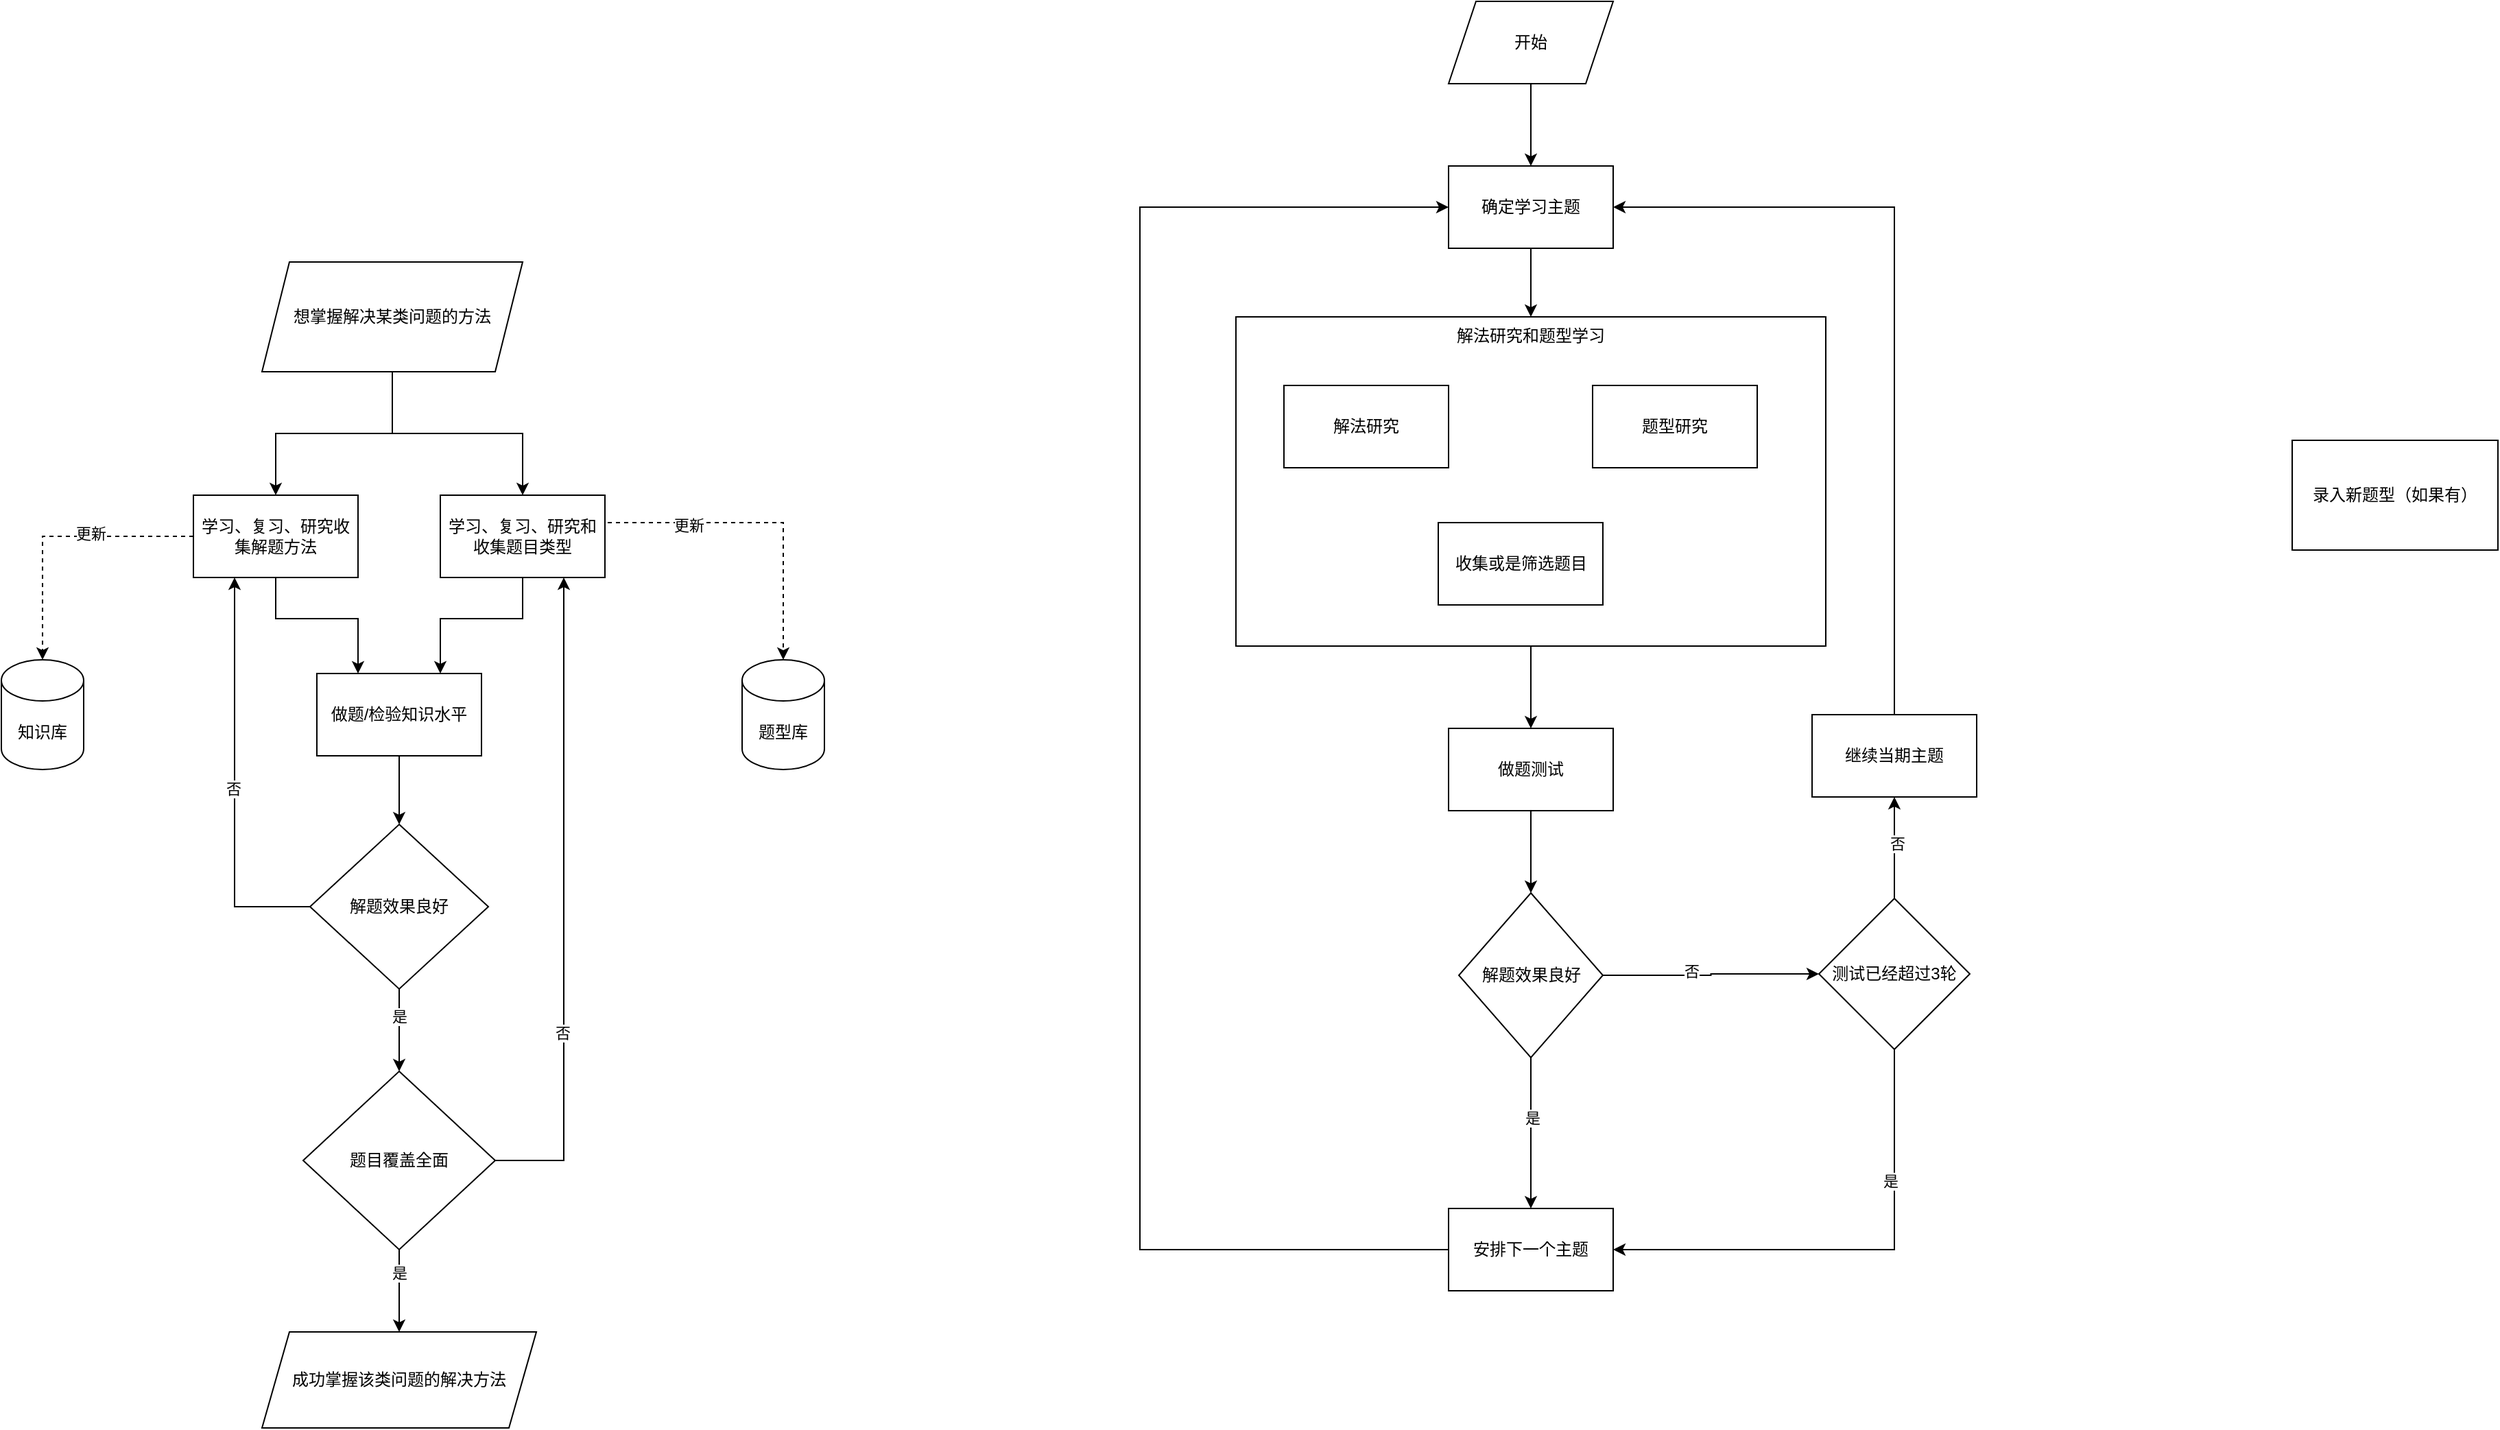 <mxfile version="21.6.6" type="github">
  <diagram name="Page-1" id="2tTZSiHK8Q8oS2EFRTSw">
    <mxGraphModel dx="2170" dy="1820" grid="1" gridSize="10" guides="1" tooltips="1" connect="1" arrows="1" fold="1" page="1" pageScale="1" pageWidth="850" pageHeight="1100" math="0" shadow="0">
      <root>
        <mxCell id="0" />
        <mxCell id="1" parent="0" />
        <mxCell id="xQsGnUh2JY2phNRqBCsC-45" style="edgeStyle=orthogonalEdgeStyle;rounded=0;orthogonalLoop=1;jettySize=auto;html=1;entryX=0.5;entryY=0;entryDx=0;entryDy=0;" parent="1" source="xQsGnUh2JY2phNRqBCsC-1" target="xQsGnUh2JY2phNRqBCsC-34" edge="1">
          <mxGeometry relative="1" as="geometry" />
        </mxCell>
        <mxCell id="xQsGnUh2JY2phNRqBCsC-1" value="做题/检验知识水平" style="rounded=0;whiteSpace=wrap;html=1;" parent="1" vertex="1">
          <mxGeometry x="10" y="370" width="120" height="60" as="geometry" />
        </mxCell>
        <mxCell id="xQsGnUh2JY2phNRqBCsC-11" style="edgeStyle=orthogonalEdgeStyle;rounded=0;orthogonalLoop=1;jettySize=auto;html=1;entryX=0.5;entryY=0;entryDx=0;entryDy=0;entryPerimeter=0;dashed=1;exitX=0.75;exitY=1;exitDx=0;exitDy=0;" parent="1" source="xQsGnUh2JY2phNRqBCsC-31" target="xQsGnUh2JY2phNRqBCsC-10" edge="1">
          <mxGeometry relative="1" as="geometry">
            <mxPoint x="300" y="580.0" as="sourcePoint" />
            <Array as="points">
              <mxPoint x="190" y="260" />
              <mxPoint x="350" y="260" />
            </Array>
          </mxGeometry>
        </mxCell>
        <mxCell id="xQsGnUh2JY2phNRqBCsC-12" value="更新" style="edgeLabel;html=1;align=center;verticalAlign=middle;resizable=0;points=[];" parent="xQsGnUh2JY2phNRqBCsC-11" vertex="1" connectable="0">
          <mxGeometry x="-0.404" y="-2" relative="1" as="geometry">
            <mxPoint x="41" as="offset" />
          </mxGeometry>
        </mxCell>
        <mxCell id="xQsGnUh2JY2phNRqBCsC-23" style="edgeStyle=orthogonalEdgeStyle;rounded=0;orthogonalLoop=1;jettySize=auto;html=1;entryX=0.5;entryY=0;entryDx=0;entryDy=0;entryPerimeter=0;dashed=1;" parent="1" source="xQsGnUh2JY2phNRqBCsC-6" target="xQsGnUh2JY2phNRqBCsC-20" edge="1">
          <mxGeometry relative="1" as="geometry" />
        </mxCell>
        <mxCell id="xQsGnUh2JY2phNRqBCsC-24" value="更新" style="edgeLabel;html=1;align=center;verticalAlign=middle;resizable=0;points=[];" parent="xQsGnUh2JY2phNRqBCsC-23" vertex="1" connectable="0">
          <mxGeometry x="-0.243" y="-2" relative="1" as="geometry">
            <mxPoint as="offset" />
          </mxGeometry>
        </mxCell>
        <mxCell id="xQsGnUh2JY2phNRqBCsC-30" style="edgeStyle=orthogonalEdgeStyle;rounded=0;orthogonalLoop=1;jettySize=auto;html=1;entryX=0.25;entryY=0;entryDx=0;entryDy=0;" parent="1" source="xQsGnUh2JY2phNRqBCsC-6" target="xQsGnUh2JY2phNRqBCsC-1" edge="1">
          <mxGeometry relative="1" as="geometry">
            <Array as="points">
              <mxPoint x="-20" y="330" />
              <mxPoint x="40" y="330" />
            </Array>
          </mxGeometry>
        </mxCell>
        <mxCell id="xQsGnUh2JY2phNRqBCsC-6" value="学习、复习、研究收集解题方法" style="rounded=0;whiteSpace=wrap;html=1;" parent="1" vertex="1">
          <mxGeometry x="-80" y="240" width="120" height="60" as="geometry" />
        </mxCell>
        <mxCell id="xQsGnUh2JY2phNRqBCsC-10" value="题型库" style="shape=cylinder3;whiteSpace=wrap;html=1;boundedLbl=1;backgroundOutline=1;size=15;" parent="1" vertex="1">
          <mxGeometry x="320" y="360" width="60" height="80" as="geometry" />
        </mxCell>
        <mxCell id="xQsGnUh2JY2phNRqBCsC-20" value="知识库" style="shape=cylinder3;whiteSpace=wrap;html=1;boundedLbl=1;backgroundOutline=1;size=15;" parent="1" vertex="1">
          <mxGeometry x="-220" y="360" width="60" height="80" as="geometry" />
        </mxCell>
        <mxCell id="xQsGnUh2JY2phNRqBCsC-29" style="edgeStyle=orthogonalEdgeStyle;rounded=0;orthogonalLoop=1;jettySize=auto;html=1;entryX=0.5;entryY=0;entryDx=0;entryDy=0;" parent="1" source="xQsGnUh2JY2phNRqBCsC-28" target="xQsGnUh2JY2phNRqBCsC-6" edge="1">
          <mxGeometry relative="1" as="geometry" />
        </mxCell>
        <mxCell id="xQsGnUh2JY2phNRqBCsC-32" style="edgeStyle=orthogonalEdgeStyle;rounded=0;orthogonalLoop=1;jettySize=auto;html=1;" parent="1" source="xQsGnUh2JY2phNRqBCsC-28" target="xQsGnUh2JY2phNRqBCsC-31" edge="1">
          <mxGeometry relative="1" as="geometry" />
        </mxCell>
        <mxCell id="xQsGnUh2JY2phNRqBCsC-28" value="想掌握解决某类问题的方法" style="shape=parallelogram;perimeter=parallelogramPerimeter;whiteSpace=wrap;html=1;fixedSize=1;" parent="1" vertex="1">
          <mxGeometry x="-30" y="70" width="190" height="80" as="geometry" />
        </mxCell>
        <mxCell id="xQsGnUh2JY2phNRqBCsC-33" style="edgeStyle=orthogonalEdgeStyle;rounded=0;orthogonalLoop=1;jettySize=auto;html=1;entryX=0.75;entryY=0;entryDx=0;entryDy=0;exitX=0.5;exitY=1;exitDx=0;exitDy=0;" parent="1" source="xQsGnUh2JY2phNRqBCsC-31" target="xQsGnUh2JY2phNRqBCsC-1" edge="1">
          <mxGeometry relative="1" as="geometry">
            <Array as="points">
              <mxPoint x="160" y="330" />
              <mxPoint x="100" y="330" />
            </Array>
          </mxGeometry>
        </mxCell>
        <mxCell id="xQsGnUh2JY2phNRqBCsC-31" value="学习、复习、研究和收集题目类型" style="rounded=0;whiteSpace=wrap;html=1;" parent="1" vertex="1">
          <mxGeometry x="100" y="240" width="120" height="60" as="geometry" />
        </mxCell>
        <mxCell id="xQsGnUh2JY2phNRqBCsC-35" style="edgeStyle=orthogonalEdgeStyle;rounded=0;orthogonalLoop=1;jettySize=auto;html=1;entryX=0.25;entryY=1;entryDx=0;entryDy=0;" parent="1" source="xQsGnUh2JY2phNRqBCsC-34" target="xQsGnUh2JY2phNRqBCsC-6" edge="1">
          <mxGeometry relative="1" as="geometry">
            <mxPoint x="-230" y="540" as="targetPoint" />
            <Array as="points">
              <mxPoint x="-50" y="540" />
            </Array>
          </mxGeometry>
        </mxCell>
        <mxCell id="xQsGnUh2JY2phNRqBCsC-48" value="否" style="edgeLabel;html=1;align=center;verticalAlign=middle;resizable=0;points=[];" parent="xQsGnUh2JY2phNRqBCsC-35" vertex="1" connectable="0">
          <mxGeometry x="-0.04" y="1" relative="1" as="geometry">
            <mxPoint as="offset" />
          </mxGeometry>
        </mxCell>
        <mxCell id="xQsGnUh2JY2phNRqBCsC-39" style="edgeStyle=orthogonalEdgeStyle;rounded=0;orthogonalLoop=1;jettySize=auto;html=1;entryX=0.5;entryY=0;entryDx=0;entryDy=0;" parent="1" source="xQsGnUh2JY2phNRqBCsC-34" target="xQsGnUh2JY2phNRqBCsC-38" edge="1">
          <mxGeometry relative="1" as="geometry" />
        </mxCell>
        <mxCell id="xQsGnUh2JY2phNRqBCsC-46" value="是" style="edgeLabel;html=1;align=center;verticalAlign=middle;resizable=0;points=[];" parent="xQsGnUh2JY2phNRqBCsC-39" vertex="1" connectable="0">
          <mxGeometry x="-0.376" relative="1" as="geometry">
            <mxPoint y="1" as="offset" />
          </mxGeometry>
        </mxCell>
        <mxCell id="xQsGnUh2JY2phNRqBCsC-34" value="解题效果良好" style="rhombus;whiteSpace=wrap;html=1;" parent="1" vertex="1">
          <mxGeometry x="5" y="480" width="130" height="120" as="geometry" />
        </mxCell>
        <mxCell id="xQsGnUh2JY2phNRqBCsC-41" style="edgeStyle=orthogonalEdgeStyle;rounded=0;orthogonalLoop=1;jettySize=auto;html=1;entryX=0.75;entryY=1;entryDx=0;entryDy=0;" parent="1" source="xQsGnUh2JY2phNRqBCsC-38" target="xQsGnUh2JY2phNRqBCsC-31" edge="1">
          <mxGeometry relative="1" as="geometry">
            <Array as="points">
              <mxPoint x="190" y="725" />
            </Array>
          </mxGeometry>
        </mxCell>
        <mxCell id="xQsGnUh2JY2phNRqBCsC-47" value="否" style="edgeLabel;html=1;align=center;verticalAlign=middle;resizable=0;points=[];" parent="xQsGnUh2JY2phNRqBCsC-41" vertex="1" connectable="0">
          <mxGeometry x="-0.398" y="1" relative="1" as="geometry">
            <mxPoint as="offset" />
          </mxGeometry>
        </mxCell>
        <mxCell id="xQsGnUh2JY2phNRqBCsC-44" style="edgeStyle=orthogonalEdgeStyle;rounded=0;orthogonalLoop=1;jettySize=auto;html=1;" parent="1" source="xQsGnUh2JY2phNRqBCsC-38" target="xQsGnUh2JY2phNRqBCsC-43" edge="1">
          <mxGeometry relative="1" as="geometry" />
        </mxCell>
        <mxCell id="xQsGnUh2JY2phNRqBCsC-49" value="是" style="edgeLabel;html=1;align=center;verticalAlign=middle;resizable=0;points=[];" parent="xQsGnUh2JY2phNRqBCsC-44" vertex="1" connectable="0">
          <mxGeometry x="-0.429" relative="1" as="geometry">
            <mxPoint as="offset" />
          </mxGeometry>
        </mxCell>
        <mxCell id="xQsGnUh2JY2phNRqBCsC-38" value="题目覆盖全面" style="rhombus;whiteSpace=wrap;html=1;" parent="1" vertex="1">
          <mxGeometry y="660" width="140" height="130" as="geometry" />
        </mxCell>
        <mxCell id="xQsGnUh2JY2phNRqBCsC-43" value="成功掌握该类问题的解决方法" style="shape=parallelogram;perimeter=parallelogramPerimeter;whiteSpace=wrap;html=1;fixedSize=1;" parent="1" vertex="1">
          <mxGeometry x="-30" y="850" width="200" height="70" as="geometry" />
        </mxCell>
        <mxCell id="-4JPPDkWhVJN5cEuC3fu-10" style="edgeStyle=orthogonalEdgeStyle;rounded=0;orthogonalLoop=1;jettySize=auto;html=1;" parent="1" source="-4JPPDkWhVJN5cEuC3fu-7" target="-4JPPDkWhVJN5cEuC3fu-9" edge="1">
          <mxGeometry relative="1" as="geometry" />
        </mxCell>
        <mxCell id="-4JPPDkWhVJN5cEuC3fu-7" value="做题测试" style="whiteSpace=wrap;html=1;rounded=0;" parent="1" vertex="1">
          <mxGeometry x="835" y="410" width="120" height="60" as="geometry" />
        </mxCell>
        <mxCell id="-4JPPDkWhVJN5cEuC3fu-12" value="" style="edgeStyle=orthogonalEdgeStyle;rounded=0;orthogonalLoop=1;jettySize=auto;html=1;" parent="1" source="-4JPPDkWhVJN5cEuC3fu-9" target="-4JPPDkWhVJN5cEuC3fu-11" edge="1">
          <mxGeometry relative="1" as="geometry" />
        </mxCell>
        <mxCell id="-4JPPDkWhVJN5cEuC3fu-13" value="是" style="edgeLabel;html=1;align=center;verticalAlign=middle;resizable=0;points=[];" parent="-4JPPDkWhVJN5cEuC3fu-12" vertex="1" connectable="0">
          <mxGeometry x="-0.2" y="1" relative="1" as="geometry">
            <mxPoint as="offset" />
          </mxGeometry>
        </mxCell>
        <mxCell id="-4JPPDkWhVJN5cEuC3fu-23" style="edgeStyle=orthogonalEdgeStyle;rounded=0;orthogonalLoop=1;jettySize=auto;html=1;entryX=0;entryY=0.5;entryDx=0;entryDy=0;" parent="1" source="-4JPPDkWhVJN5cEuC3fu-9" target="-4JPPDkWhVJN5cEuC3fu-21" edge="1">
          <mxGeometry relative="1" as="geometry" />
        </mxCell>
        <mxCell id="-4JPPDkWhVJN5cEuC3fu-24" value="否" style="edgeLabel;html=1;align=center;verticalAlign=middle;resizable=0;points=[];" parent="-4JPPDkWhVJN5cEuC3fu-23" vertex="1" connectable="0">
          <mxGeometry x="-0.194" y="3" relative="1" as="geometry">
            <mxPoint as="offset" />
          </mxGeometry>
        </mxCell>
        <mxCell id="-4JPPDkWhVJN5cEuC3fu-9" value="解题效果良好" style="rhombus;whiteSpace=wrap;html=1;" parent="1" vertex="1">
          <mxGeometry x="842.5" y="530" width="105" height="120" as="geometry" />
        </mxCell>
        <mxCell id="-4JPPDkWhVJN5cEuC3fu-19" style="edgeStyle=orthogonalEdgeStyle;rounded=0;orthogonalLoop=1;jettySize=auto;html=1;entryX=0;entryY=0.5;entryDx=0;entryDy=0;" parent="1" source="-4JPPDkWhVJN5cEuC3fu-11" target="-4JPPDkWhVJN5cEuC3fu-14" edge="1">
          <mxGeometry relative="1" as="geometry">
            <Array as="points">
              <mxPoint x="610" y="790" />
              <mxPoint x="610" y="30" />
            </Array>
          </mxGeometry>
        </mxCell>
        <mxCell id="-4JPPDkWhVJN5cEuC3fu-11" value="安排下一个主题" style="whiteSpace=wrap;html=1;" parent="1" vertex="1">
          <mxGeometry x="835" y="760" width="120" height="60" as="geometry" />
        </mxCell>
        <mxCell id="-4JPPDkWhVJN5cEuC3fu-16" style="edgeStyle=orthogonalEdgeStyle;rounded=0;orthogonalLoop=1;jettySize=auto;html=1;" parent="1" source="-4JPPDkWhVJN5cEuC3fu-14" edge="1">
          <mxGeometry relative="1" as="geometry">
            <mxPoint x="895" y="110" as="targetPoint" />
          </mxGeometry>
        </mxCell>
        <mxCell id="-4JPPDkWhVJN5cEuC3fu-14" value="确定学习主题" style="rounded=0;whiteSpace=wrap;html=1;" parent="1" vertex="1">
          <mxGeometry x="835" width="120" height="60" as="geometry" />
        </mxCell>
        <mxCell id="-4JPPDkWhVJN5cEuC3fu-20" style="edgeStyle=orthogonalEdgeStyle;rounded=0;orthogonalLoop=1;jettySize=auto;html=1;entryX=0.5;entryY=0;entryDx=0;entryDy=0;" parent="1" source="-4JPPDkWhVJN5cEuC3fu-18" target="-4JPPDkWhVJN5cEuC3fu-14" edge="1">
          <mxGeometry relative="1" as="geometry" />
        </mxCell>
        <mxCell id="-4JPPDkWhVJN5cEuC3fu-18" value="开始" style="shape=parallelogram;perimeter=parallelogramPerimeter;whiteSpace=wrap;html=1;fixedSize=1;" parent="1" vertex="1">
          <mxGeometry x="835" y="-120" width="120" height="60" as="geometry" />
        </mxCell>
        <mxCell id="-4JPPDkWhVJN5cEuC3fu-25" style="edgeStyle=orthogonalEdgeStyle;rounded=0;orthogonalLoop=1;jettySize=auto;html=1;entryX=1;entryY=0.5;entryDx=0;entryDy=0;" parent="1" source="-4JPPDkWhVJN5cEuC3fu-21" target="-4JPPDkWhVJN5cEuC3fu-11" edge="1">
          <mxGeometry relative="1" as="geometry">
            <Array as="points">
              <mxPoint x="1160" y="790" />
            </Array>
          </mxGeometry>
        </mxCell>
        <mxCell id="-4JPPDkWhVJN5cEuC3fu-29" value="是" style="edgeLabel;html=1;align=center;verticalAlign=middle;resizable=0;points=[];" parent="-4JPPDkWhVJN5cEuC3fu-25" vertex="1" connectable="0">
          <mxGeometry x="-0.457" y="-3" relative="1" as="geometry">
            <mxPoint as="offset" />
          </mxGeometry>
        </mxCell>
        <mxCell id="-4JPPDkWhVJN5cEuC3fu-27" style="edgeStyle=orthogonalEdgeStyle;rounded=0;orthogonalLoop=1;jettySize=auto;html=1;entryX=0.5;entryY=1;entryDx=0;entryDy=0;" parent="1" source="-4JPPDkWhVJN5cEuC3fu-21" target="-4JPPDkWhVJN5cEuC3fu-26" edge="1">
          <mxGeometry relative="1" as="geometry" />
        </mxCell>
        <mxCell id="-4JPPDkWhVJN5cEuC3fu-30" value="否" style="edgeLabel;html=1;align=center;verticalAlign=middle;resizable=0;points=[];" parent="-4JPPDkWhVJN5cEuC3fu-27" vertex="1" connectable="0">
          <mxGeometry x="0.082" y="-2" relative="1" as="geometry">
            <mxPoint as="offset" />
          </mxGeometry>
        </mxCell>
        <mxCell id="-4JPPDkWhVJN5cEuC3fu-21" value="测试已经超过3轮" style="rhombus;whiteSpace=wrap;html=1;" parent="1" vertex="1">
          <mxGeometry x="1105" y="534" width="110" height="110" as="geometry" />
        </mxCell>
        <mxCell id="-4JPPDkWhVJN5cEuC3fu-28" style="edgeStyle=orthogonalEdgeStyle;rounded=0;orthogonalLoop=1;jettySize=auto;html=1;entryX=1;entryY=0.5;entryDx=0;entryDy=0;" parent="1" source="-4JPPDkWhVJN5cEuC3fu-26" target="-4JPPDkWhVJN5cEuC3fu-14" edge="1">
          <mxGeometry relative="1" as="geometry">
            <Array as="points">
              <mxPoint x="1160" y="30" />
            </Array>
          </mxGeometry>
        </mxCell>
        <mxCell id="-4JPPDkWhVJN5cEuC3fu-26" value="继续当期主题" style="rounded=0;whiteSpace=wrap;html=1;" parent="1" vertex="1">
          <mxGeometry x="1100" y="400" width="120" height="60" as="geometry" />
        </mxCell>
        <mxCell id="yoAP9GsgZ81yx0mfpFDf-1" value="录入新题型（如果有）" style="rounded=0;whiteSpace=wrap;html=1;" vertex="1" parent="1">
          <mxGeometry x="1450" y="200" width="150" height="80" as="geometry" />
        </mxCell>
        <mxCell id="yoAP9GsgZ81yx0mfpFDf-5" style="edgeStyle=orthogonalEdgeStyle;rounded=0;orthogonalLoop=1;jettySize=auto;html=1;" edge="1" parent="1" source="yoAP9GsgZ81yx0mfpFDf-2" target="-4JPPDkWhVJN5cEuC3fu-7">
          <mxGeometry relative="1" as="geometry" />
        </mxCell>
        <mxCell id="yoAP9GsgZ81yx0mfpFDf-2" value="解法研究和题型学习" style="rounded=0;whiteSpace=wrap;html=1;verticalAlign=top;" vertex="1" parent="1">
          <mxGeometry x="680" y="110" width="430" height="240" as="geometry" />
        </mxCell>
        <mxCell id="yoAP9GsgZ81yx0mfpFDf-7" value="解法研究" style="rounded=0;whiteSpace=wrap;html=1;" vertex="1" parent="1">
          <mxGeometry x="715" y="160" width="120" height="60" as="geometry" />
        </mxCell>
        <mxCell id="yoAP9GsgZ81yx0mfpFDf-8" value="题型研究" style="rounded=0;whiteSpace=wrap;html=1;" vertex="1" parent="1">
          <mxGeometry x="940" y="160" width="120" height="60" as="geometry" />
        </mxCell>
        <mxCell id="yoAP9GsgZ81yx0mfpFDf-9" value="收集或是筛选题目" style="rounded=0;whiteSpace=wrap;html=1;" vertex="1" parent="1">
          <mxGeometry x="827.5" y="260" width="120" height="60" as="geometry" />
        </mxCell>
      </root>
    </mxGraphModel>
  </diagram>
</mxfile>
